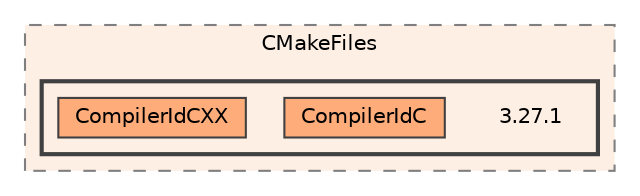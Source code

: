 digraph "build/CMakeFiles/3.27.1"
{
 // LATEX_PDF_SIZE
  bgcolor="transparent";
  edge [fontname=Helvetica,fontsize=10,labelfontname=Helvetica,labelfontsize=10];
  node [fontname=Helvetica,fontsize=10,shape=box,height=0.2,width=0.4];
  compound=true
  subgraph clusterdir_63772b626f2709090f0bdca0f40827b4 {
    graph [ bgcolor="#feefe5", pencolor="grey50", label="CMakeFiles", fontname=Helvetica,fontsize=10 style="filled,dashed", URL="dir_63772b626f2709090f0bdca0f40827b4.html",tooltip=""]
  subgraph clusterdir_5cd4f81e0bc14d3f12ceebadde01af93 {
    graph [ bgcolor="#feefe5", pencolor="grey25", label="", fontname=Helvetica,fontsize=10 style="filled,bold", URL="dir_5cd4f81e0bc14d3f12ceebadde01af93.html",tooltip=""]
    dir_5cd4f81e0bc14d3f12ceebadde01af93 [shape=plaintext, label="3.27.1"];
  dir_e1c7d4adc4bdcfa75e9f2765c9e710d7 [label="CompilerIdC", fillcolor="#fead7a", color="grey25", style="filled", URL="dir_e1c7d4adc4bdcfa75e9f2765c9e710d7.html",tooltip=""];
  dir_ccd7575fef6dc87266686d88c01d4fe0 [label="CompilerIdCXX", fillcolor="#fead7a", color="grey25", style="filled", URL="dir_ccd7575fef6dc87266686d88c01d4fe0.html",tooltip=""];
  }
  }
}
